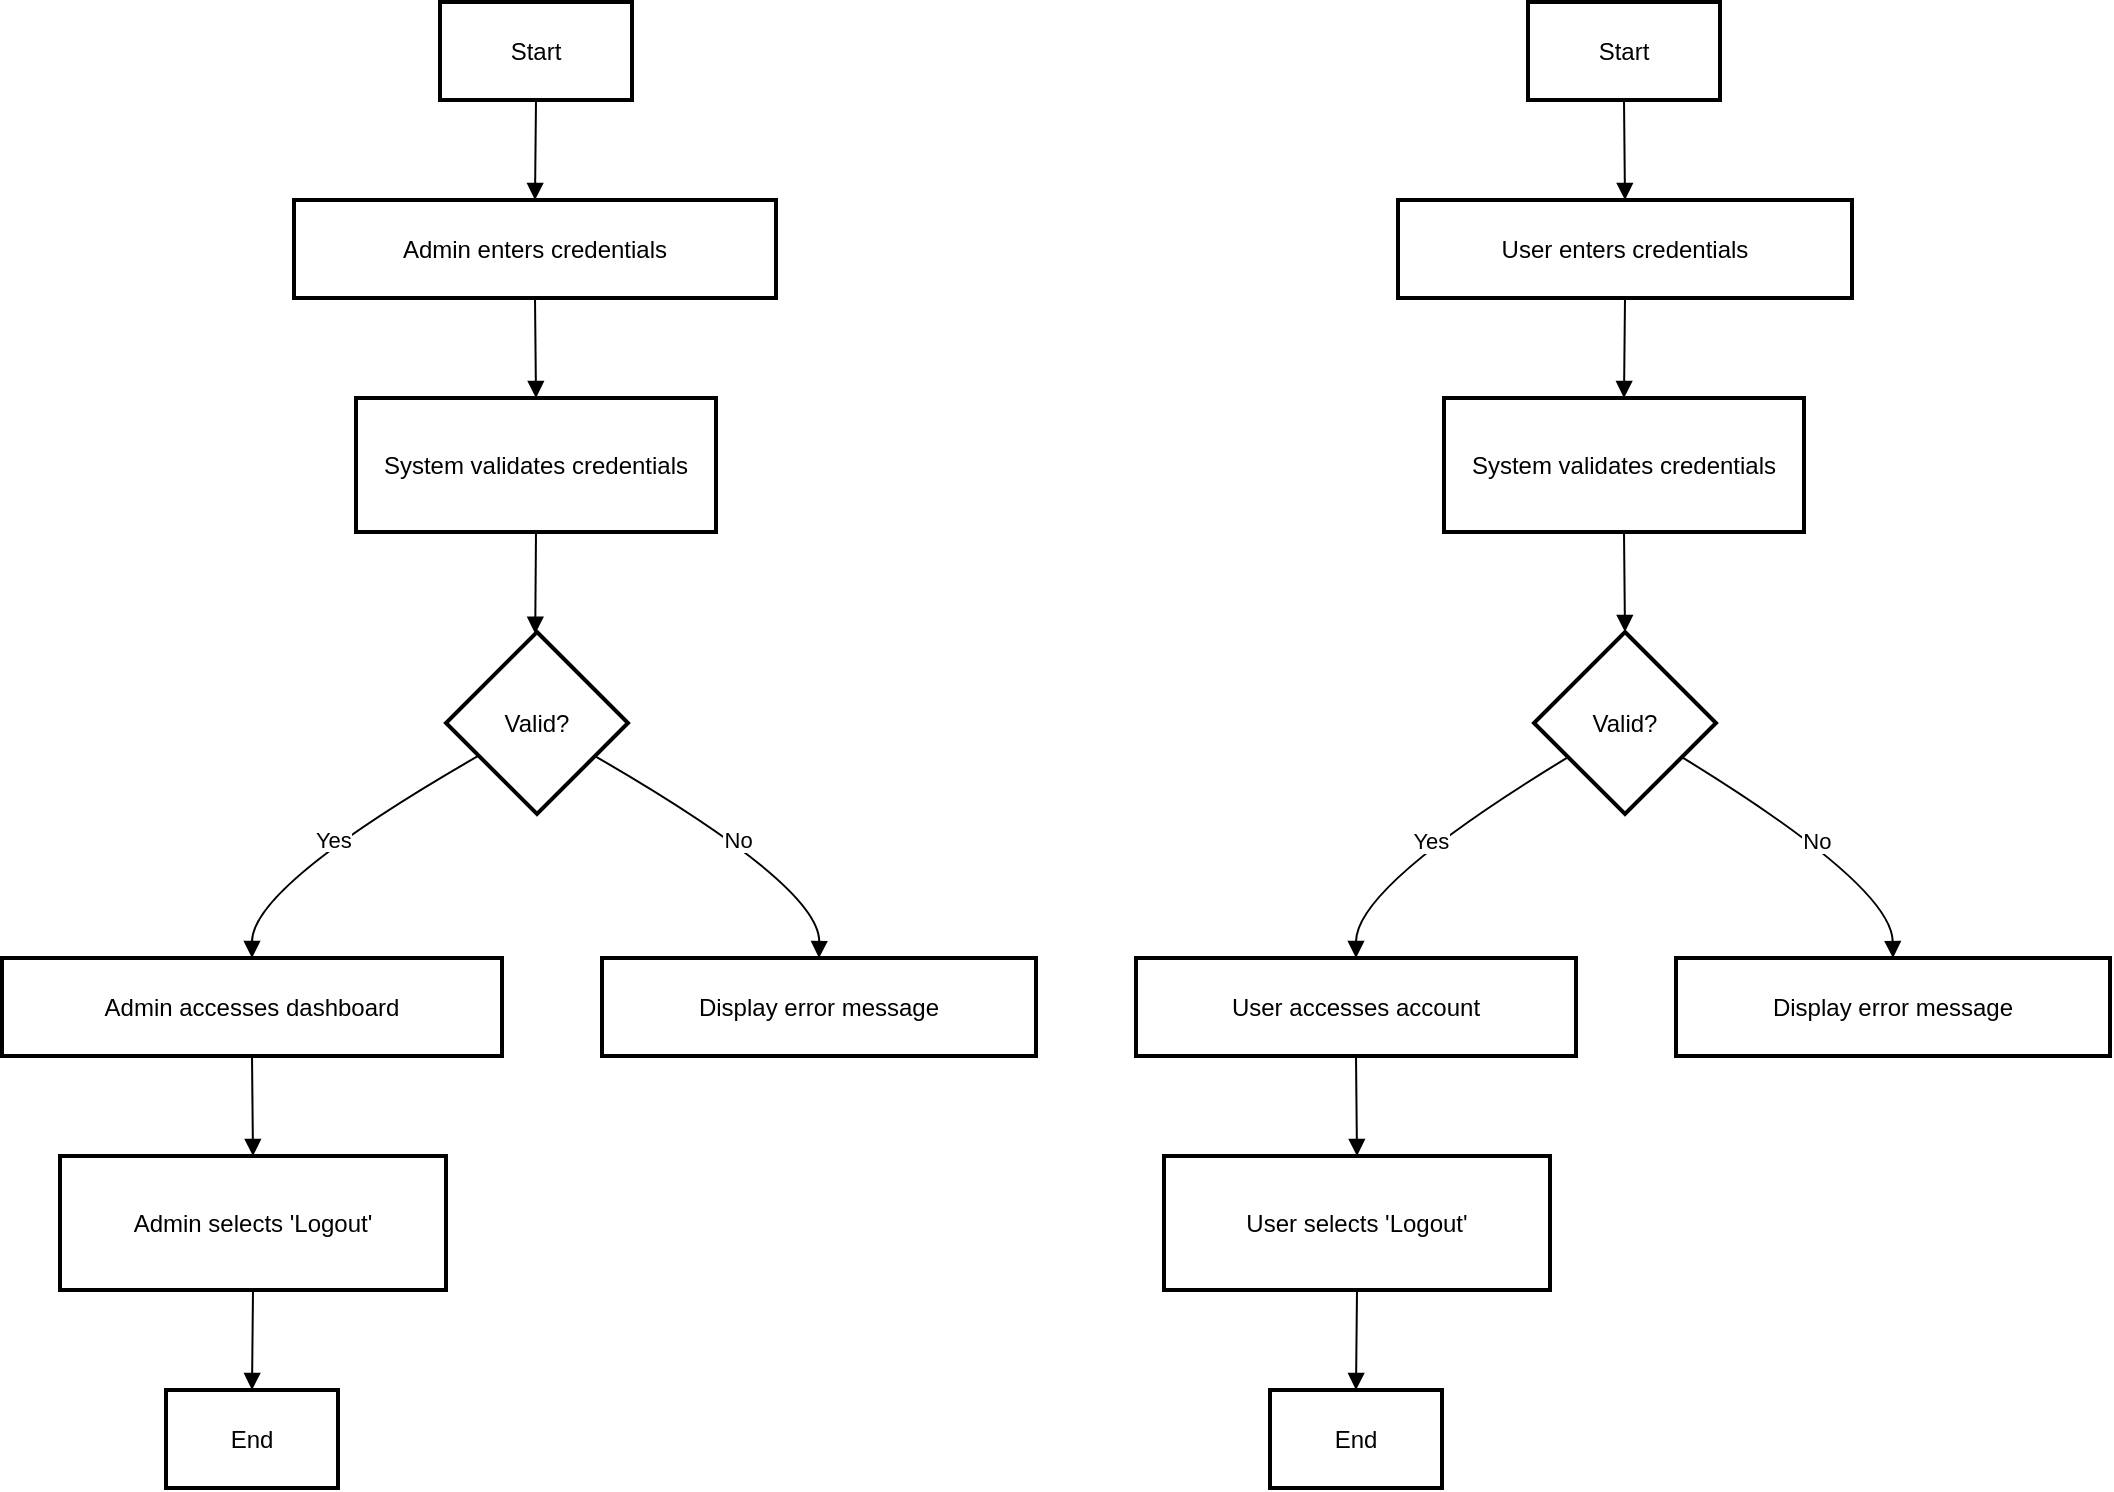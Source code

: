<mxfile version="24.7.17">
  <diagram name="Page-1" id="1243NiuuwbH6fxxG8rUC">
    <mxGraphModel dx="1434" dy="746" grid="1" gridSize="10" guides="1" tooltips="1" connect="1" arrows="1" fold="1" page="1" pageScale="1" pageWidth="850" pageHeight="1100" math="0" shadow="0">
      <root>
        <mxCell id="0" />
        <mxCell id="1" parent="0" />
        <mxCell id="zF4KQJ1n16yZSs5eWbTW-1" value="Start" style="whiteSpace=wrap;strokeWidth=2;" vertex="1" parent="1">
          <mxGeometry x="239" y="20" width="96" height="49" as="geometry" />
        </mxCell>
        <mxCell id="zF4KQJ1n16yZSs5eWbTW-2" value="Admin enters credentials" style="whiteSpace=wrap;strokeWidth=2;" vertex="1" parent="1">
          <mxGeometry x="166" y="119" width="241" height="49" as="geometry" />
        </mxCell>
        <mxCell id="zF4KQJ1n16yZSs5eWbTW-3" value="System validates credentials" style="whiteSpace=wrap;strokeWidth=2;" vertex="1" parent="1">
          <mxGeometry x="197" y="218" width="180" height="67" as="geometry" />
        </mxCell>
        <mxCell id="zF4KQJ1n16yZSs5eWbTW-4" value="Valid?" style="rhombus;strokeWidth=2;whiteSpace=wrap;" vertex="1" parent="1">
          <mxGeometry x="242" y="335" width="91" height="91" as="geometry" />
        </mxCell>
        <mxCell id="zF4KQJ1n16yZSs5eWbTW-5" value="Admin accesses dashboard" style="whiteSpace=wrap;strokeWidth=2;" vertex="1" parent="1">
          <mxGeometry x="20" y="498" width="250" height="49" as="geometry" />
        </mxCell>
        <mxCell id="zF4KQJ1n16yZSs5eWbTW-6" value="Admin selects &#39;Logout&#39;" style="whiteSpace=wrap;strokeWidth=2;" vertex="1" parent="1">
          <mxGeometry x="49" y="597" width="193" height="67" as="geometry" />
        </mxCell>
        <mxCell id="zF4KQJ1n16yZSs5eWbTW-7" value="End" style="whiteSpace=wrap;strokeWidth=2;" vertex="1" parent="1">
          <mxGeometry x="102" y="714" width="86" height="49" as="geometry" />
        </mxCell>
        <mxCell id="zF4KQJ1n16yZSs5eWbTW-8" value="Display error message" style="whiteSpace=wrap;strokeWidth=2;" vertex="1" parent="1">
          <mxGeometry x="320" y="498" width="217" height="49" as="geometry" />
        </mxCell>
        <mxCell id="zF4KQJ1n16yZSs5eWbTW-9" value="Start" style="whiteSpace=wrap;strokeWidth=2;" vertex="1" parent="1">
          <mxGeometry x="783" y="20" width="96" height="49" as="geometry" />
        </mxCell>
        <mxCell id="zF4KQJ1n16yZSs5eWbTW-10" value="User enters credentials" style="whiteSpace=wrap;strokeWidth=2;" vertex="1" parent="1">
          <mxGeometry x="718" y="119" width="227" height="49" as="geometry" />
        </mxCell>
        <mxCell id="zF4KQJ1n16yZSs5eWbTW-11" value="System validates credentials" style="whiteSpace=wrap;strokeWidth=2;" vertex="1" parent="1">
          <mxGeometry x="741" y="218" width="180" height="67" as="geometry" />
        </mxCell>
        <mxCell id="zF4KQJ1n16yZSs5eWbTW-12" value="Valid?" style="rhombus;strokeWidth=2;whiteSpace=wrap;" vertex="1" parent="1">
          <mxGeometry x="786" y="335" width="91" height="91" as="geometry" />
        </mxCell>
        <mxCell id="zF4KQJ1n16yZSs5eWbTW-13" value="User accesses account" style="whiteSpace=wrap;strokeWidth=2;" vertex="1" parent="1">
          <mxGeometry x="587" y="498" width="220" height="49" as="geometry" />
        </mxCell>
        <mxCell id="zF4KQJ1n16yZSs5eWbTW-14" value="User selects &#39;Logout&#39;" style="whiteSpace=wrap;strokeWidth=2;" vertex="1" parent="1">
          <mxGeometry x="601" y="597" width="193" height="67" as="geometry" />
        </mxCell>
        <mxCell id="zF4KQJ1n16yZSs5eWbTW-15" value="End" style="whiteSpace=wrap;strokeWidth=2;" vertex="1" parent="1">
          <mxGeometry x="654" y="714" width="86" height="49" as="geometry" />
        </mxCell>
        <mxCell id="zF4KQJ1n16yZSs5eWbTW-16" value="Display error message" style="whiteSpace=wrap;strokeWidth=2;" vertex="1" parent="1">
          <mxGeometry x="857" y="498" width="217" height="49" as="geometry" />
        </mxCell>
        <mxCell id="zF4KQJ1n16yZSs5eWbTW-17" value="" style="curved=1;startArrow=none;endArrow=block;exitX=0.5;exitY=1;entryX=0.5;entryY=0;rounded=0;" edge="1" parent="1" source="zF4KQJ1n16yZSs5eWbTW-1" target="zF4KQJ1n16yZSs5eWbTW-2">
          <mxGeometry relative="1" as="geometry">
            <Array as="points" />
          </mxGeometry>
        </mxCell>
        <mxCell id="zF4KQJ1n16yZSs5eWbTW-18" value="" style="curved=1;startArrow=none;endArrow=block;exitX=0.5;exitY=1;entryX=0.5;entryY=0;rounded=0;" edge="1" parent="1" source="zF4KQJ1n16yZSs5eWbTW-2" target="zF4KQJ1n16yZSs5eWbTW-3">
          <mxGeometry relative="1" as="geometry">
            <Array as="points" />
          </mxGeometry>
        </mxCell>
        <mxCell id="zF4KQJ1n16yZSs5eWbTW-19" value="" style="curved=1;startArrow=none;endArrow=block;exitX=0.5;exitY=0.99;entryX=0.49;entryY=0;rounded=0;" edge="1" parent="1" source="zF4KQJ1n16yZSs5eWbTW-3" target="zF4KQJ1n16yZSs5eWbTW-4">
          <mxGeometry relative="1" as="geometry">
            <Array as="points" />
          </mxGeometry>
        </mxCell>
        <mxCell id="zF4KQJ1n16yZSs5eWbTW-20" value="Yes" style="curved=1;startArrow=none;endArrow=block;exitX=0;exitY=0.78;entryX=0.5;entryY=0.01;rounded=0;" edge="1" parent="1" source="zF4KQJ1n16yZSs5eWbTW-4" target="zF4KQJ1n16yZSs5eWbTW-5">
          <mxGeometry relative="1" as="geometry">
            <Array as="points">
              <mxPoint x="145" y="462" />
            </Array>
          </mxGeometry>
        </mxCell>
        <mxCell id="zF4KQJ1n16yZSs5eWbTW-21" value="" style="curved=1;startArrow=none;endArrow=block;exitX=0.5;exitY=1.01;entryX=0.5;entryY=0.01;rounded=0;" edge="1" parent="1" source="zF4KQJ1n16yZSs5eWbTW-5" target="zF4KQJ1n16yZSs5eWbTW-6">
          <mxGeometry relative="1" as="geometry">
            <Array as="points" />
          </mxGeometry>
        </mxCell>
        <mxCell id="zF4KQJ1n16yZSs5eWbTW-22" value="" style="curved=1;startArrow=none;endArrow=block;exitX=0.5;exitY=1;entryX=0.5;entryY=0;rounded=0;" edge="1" parent="1" source="zF4KQJ1n16yZSs5eWbTW-6" target="zF4KQJ1n16yZSs5eWbTW-7">
          <mxGeometry relative="1" as="geometry">
            <Array as="points" />
          </mxGeometry>
        </mxCell>
        <mxCell id="zF4KQJ1n16yZSs5eWbTW-23" value="No" style="curved=1;startArrow=none;endArrow=block;exitX=0.99;exitY=0.78;entryX=0.5;entryY=0.01;rounded=0;" edge="1" parent="1" source="zF4KQJ1n16yZSs5eWbTW-4" target="zF4KQJ1n16yZSs5eWbTW-8">
          <mxGeometry relative="1" as="geometry">
            <Array as="points">
              <mxPoint x="429" y="462" />
            </Array>
          </mxGeometry>
        </mxCell>
        <mxCell id="zF4KQJ1n16yZSs5eWbTW-24" value="" style="curved=1;startArrow=none;endArrow=block;exitX=0.5;exitY=1;entryX=0.5;entryY=0;rounded=0;" edge="1" parent="1" source="zF4KQJ1n16yZSs5eWbTW-9" target="zF4KQJ1n16yZSs5eWbTW-10">
          <mxGeometry relative="1" as="geometry">
            <Array as="points" />
          </mxGeometry>
        </mxCell>
        <mxCell id="zF4KQJ1n16yZSs5eWbTW-25" value="" style="curved=1;startArrow=none;endArrow=block;exitX=0.5;exitY=1;entryX=0.5;entryY=0;rounded=0;" edge="1" parent="1" source="zF4KQJ1n16yZSs5eWbTW-10" target="zF4KQJ1n16yZSs5eWbTW-11">
          <mxGeometry relative="1" as="geometry">
            <Array as="points" />
          </mxGeometry>
        </mxCell>
        <mxCell id="zF4KQJ1n16yZSs5eWbTW-26" value="" style="curved=1;startArrow=none;endArrow=block;exitX=0.5;exitY=0.99;entryX=0.5;entryY=0;rounded=0;" edge="1" parent="1" source="zF4KQJ1n16yZSs5eWbTW-11" target="zF4KQJ1n16yZSs5eWbTW-12">
          <mxGeometry relative="1" as="geometry">
            <Array as="points" />
          </mxGeometry>
        </mxCell>
        <mxCell id="zF4KQJ1n16yZSs5eWbTW-27" value="Yes" style="curved=1;startArrow=none;endArrow=block;exitX=0;exitY=0.8;entryX=0.5;entryY=0.01;rounded=0;" edge="1" parent="1" source="zF4KQJ1n16yZSs5eWbTW-12" target="zF4KQJ1n16yZSs5eWbTW-13">
          <mxGeometry relative="1" as="geometry">
            <Array as="points">
              <mxPoint x="697" y="462" />
            </Array>
          </mxGeometry>
        </mxCell>
        <mxCell id="zF4KQJ1n16yZSs5eWbTW-28" value="" style="curved=1;startArrow=none;endArrow=block;exitX=0.5;exitY=1.01;entryX=0.5;entryY=0.01;rounded=0;" edge="1" parent="1" source="zF4KQJ1n16yZSs5eWbTW-13" target="zF4KQJ1n16yZSs5eWbTW-14">
          <mxGeometry relative="1" as="geometry">
            <Array as="points" />
          </mxGeometry>
        </mxCell>
        <mxCell id="zF4KQJ1n16yZSs5eWbTW-29" value="" style="curved=1;startArrow=none;endArrow=block;exitX=0.5;exitY=1;entryX=0.5;entryY=0;rounded=0;" edge="1" parent="1" source="zF4KQJ1n16yZSs5eWbTW-14" target="zF4KQJ1n16yZSs5eWbTW-15">
          <mxGeometry relative="1" as="geometry">
            <Array as="points" />
          </mxGeometry>
        </mxCell>
        <mxCell id="zF4KQJ1n16yZSs5eWbTW-30" value="No" style="curved=1;startArrow=none;endArrow=block;exitX=1;exitY=0.8;entryX=0.5;entryY=0.01;rounded=0;" edge="1" parent="1" source="zF4KQJ1n16yZSs5eWbTW-12" target="zF4KQJ1n16yZSs5eWbTW-16">
          <mxGeometry relative="1" as="geometry">
            <Array as="points">
              <mxPoint x="965" y="462" />
            </Array>
          </mxGeometry>
        </mxCell>
      </root>
    </mxGraphModel>
  </diagram>
</mxfile>
